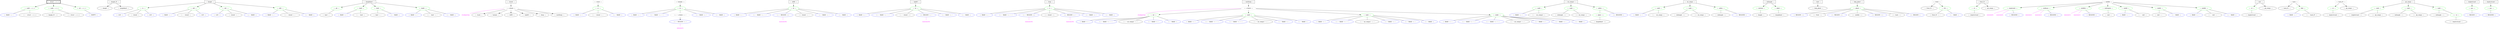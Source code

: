 digraph pknotsRG {
node_1 [ label=<<table border='0'><tr><td><font point-size='8' color='#555555'>t_0_i</font></td><td>struct</td><td><font point-size='8' color='#555555'>t_0_right_most</font></td></tr></table>>, color="black", shape="box", penwidth=3 ];
node_2 [ label=<<table border='0'><tr><td><font point-size='8' color='#555555'>t_0_i</font></td><td>sadd</td><td><font point-size='8' color='#555555'>t_0_right_most</font></td></tr></table>>, color="green" ];
node_3 [ label=<<table border='0'><tr><td><font point-size='8' color='#555555'>t_0_i</font></td><td>BASE</td><td><font point-size='8' color='#555555'>(t_0_i + 1)</font></td></tr></table>>, color="blue" ];
node_2 -> node_3 [ arrowhead=none ];
node_4 [ label=<<table border='0'><tr><td><font point-size='8' color='#555555'>(t_0_i + 1)</font></td><td>struct</td><td><font point-size='8' color='#555555'>t_0_right_most</font></td></tr></table>>, color="black" ];
node_2 -> node_4 [ arrowhead=none ];
node_1 -> node_2;
node_5 [ label=<<table border='0'><tr><td><font point-size='8' color='#555555'>t_0_i</font></td><td>cadd</td><td><font point-size='8' color='#555555'>t_0_right_most</font></td></tr></table>>, color="green" ];
node_6 [ label=<<table border='0'><tr><td><font point-size='8' color='#555555'>t_0_i</font></td><td>dangle_Pr</td><td><font point-size='8' color='#555555'>t_0_k_0</font></td></tr></table>>, color="black" ];
node_5 -> node_6 [ arrowhead=none ];
node_7 [ label=<<table border='0'><tr><td><font point-size='8' color='#555555'>t_0_k_0</font></td><td>struct</td><td><font point-size='8' color='#555555'>t_0_right_most</font></td></tr></table>>, color="black" ];
node_5 -> node_7 [ arrowhead=none ];
node_1 -> node_5;
node_8 [ label=<<table border='0'><tr><td><font point-size='8' color='#555555'>t_0_i</font></td><td>nil</td><td><font point-size='8' color='#555555'>t_0_right_most</font></td></tr></table>>, color="green" ];
node_9 [ label=<<table border='0'><tr><td><font point-size='8' color='#555555'>t_0_i</font></td><td>EMPTY</td><td><font point-size='8' color='#555555'>t_0_i</font></td></tr></table>>, color="blue" ];
node_8 -> node_9 [ arrowhead=none ];
node_1 -> node_8;
node_10 [ label=<<table border='0'><tr><td><font point-size='8' color='#555555'>t_0_i</font></td><td>dangle_Pr</td><td><font point-size='8' color='#555555'>t_0_j</font></td></tr></table>>, color="black", shape="box" ];
node_11 [ label=<<table border='0'><tr><td><font point-size='8' color='#555555'>t_0_i</font></td><td>dangle</td><td><font point-size='8' color='#555555'>t_0_j</font></td></tr></table>>, color="black" ];
node_10 -> node_11;
node_12 [ label=<<table border='0'><tr><td><font point-size='8' color='#555555'>t_0_i</font></td><td>dangleknot</td><td><font point-size='8' color='#555555'>t_0_j</font></td></tr></table>>, color="black" ];
node_10 -> node_12;
node_13 [ label=<<table border='0'><tr><td><font point-size='8' color='#555555'>t_0_i</font></td><td>dangle</td><td><font point-size='8' color='#555555'>t_0_j</font></td></tr></table>>, color="black", shape="box" ];
node_14 [ label=<<table border='0'><tr><td><font point-size='8' color='#555555'>t_0_i</font></td><td>is</td><td><font point-size='8' color='#555555'>t_0_j</font></td></tr></table>>, color="green" ];
node_15 [ label=<<table border='0'><tr><td><font point-size='8' color='#555555'>t_0_i</font></td><td>LOC</td><td><font point-size='8' color='#555555'>t_0_i</font></td></tr></table>>, color="blue" ];
node_14 -> node_15 [ arrowhead=none ];
node_16 [ label=<<table border='0'><tr><td><font point-size='8' color='#555555'>t_0_i</font></td><td>closed</td><td><font point-size='8' color='#555555'>t_0_j</font></td></tr></table>>, color="black" ];
node_14 -> node_16 [ arrowhead=none ];
node_17 [ label=<<table border='0'><tr><td><font point-size='8' color='#555555'>t_0_j</font></td><td>LOC</td><td><font point-size='8' color='#555555'>t_0_j</font></td></tr></table>>, color="blue" ];
node_14 -> node_17 [ arrowhead=none ];
node_13 -> node_14;
node_18 [ label=<<table border='0'><tr><td><font point-size='8' color='#555555'>t_0_i</font></td><td>edl</td><td><font point-size='8' color='#555555'>t_0_j</font></td></tr></table>>, color="green" ];
node_19 [ label=<<table border='0'><tr><td><font point-size='8' color='#555555'>t_0_i</font></td><td>BASE</td><td><font point-size='8' color='#555555'>(t_0_i + 1)</font></td></tr></table>>, color="blue" ];
node_18 -> node_19 [ arrowhead=none ];
node_20 [ label=<<table border='0'><tr><td><font point-size='8' color='#555555'>(t_0_i + 1)</font></td><td>closed</td><td><font point-size='8' color='#555555'>t_0_j</font></td></tr></table>>, color="black" ];
node_18 -> node_20 [ arrowhead=none ];
node_21 [ label=<<table border='0'><tr><td><font point-size='8' color='#555555'>t_0_j</font></td><td>LOC</td><td><font point-size='8' color='#555555'>t_0_j</font></td></tr></table>>, color="blue" ];
node_18 -> node_21 [ arrowhead=none ];
node_13 -> node_18;
node_22 [ label=<<table border='0'><tr><td><font point-size='8' color='#555555'>t_0_i</font></td><td>edr</td><td><font point-size='8' color='#555555'>t_0_j</font></td></tr></table>>, color="green" ];
node_23 [ label=<<table border='0'><tr><td><font point-size='8' color='#555555'>t_0_i</font></td><td>LOC</td><td><font point-size='8' color='#555555'>t_0_i</font></td></tr></table>>, color="blue" ];
node_22 -> node_23 [ arrowhead=none ];
node_24 [ label=<<table border='0'><tr><td><font point-size='8' color='#555555'>t_0_i</font></td><td>closed</td><td><font point-size='8' color='#555555'>(t_0_j - 1)</font></td></tr></table>>, color="black" ];
node_22 -> node_24 [ arrowhead=none ];
node_25 [ label=<<table border='0'><tr><td><font point-size='8' color='#555555'>(t_0_j - 1)</font></td><td>BASE</td><td><font point-size='8' color='#555555'>t_0_j</font></td></tr></table>>, color="blue" ];
node_22 -> node_25 [ arrowhead=none ];
node_13 -> node_22;
node_26 [ label=<<table border='0'><tr><td><font point-size='8' color='#555555'>t_0_i</font></td><td>edlr</td><td><font point-size='8' color='#555555'>t_0_j</font></td></tr></table>>, color="green" ];
node_27 [ label=<<table border='0'><tr><td><font point-size='8' color='#555555'>t_0_i</font></td><td>BASE</td><td><font point-size='8' color='#555555'>(t_0_i + 1)</font></td></tr></table>>, color="blue" ];
node_26 -> node_27 [ arrowhead=none ];
node_28 [ label=<<table border='0'><tr><td><font point-size='8' color='#555555'>(t_0_i + 1)</font></td><td>closed</td><td><font point-size='8' color='#555555'>(t_0_j - 1)</font></td></tr></table>>, color="black" ];
node_26 -> node_28 [ arrowhead=none ];
node_29 [ label=<<table border='0'><tr><td><font point-size='8' color='#555555'>(t_0_j - 1)</font></td><td>BASE</td><td><font point-size='8' color='#555555'>t_0_j</font></td></tr></table>>, color="blue" ];
node_26 -> node_29 [ arrowhead=none ];
node_13 -> node_26;
node_30 [ label=<<table border='0'><tr><td><font point-size='8' color='#555555'>t_0_i</font></td><td>dangleknot</td><td><font point-size='8' color='#555555'>t_0_j</font></td></tr></table>>, color="black", shape="box" ];
node_31 [ label=<<table border='0'><tr><td><font point-size='8' color='#555555'>t_0_i</font></td><td>pk</td><td><font point-size='8' color='#555555'>t_0_j</font></td></tr></table>>, color="green" ];
node_32 [ label=<<table border='0'><tr><td><font point-size='8' color='#555555'>t_0_i</font></td><td>knot</td><td><font point-size='8' color='#555555'>t_0_j</font></td></tr></table>>, color="black" ];
node_31 -> node_32 [ arrowhead=none ];
node_30 -> node_31;
node_33 [ label=<<table border='0'><tr><td><font point-size='8' color='#555555'>t_0_i</font></td><td>kndl</td><td><font point-size='8' color='#555555'>t_0_j</font></td></tr></table>>, color="green" ];
node_34 [ label=<<table border='0'><tr><td><font point-size='8' color='#555555'>t_0_i</font></td><td>BASE</td><td><font point-size='8' color='#555555'>(t_0_i + 1)</font></td></tr></table>>, color="blue" ];
node_33 -> node_34 [ arrowhead=none ];
node_35 [ label=<<table border='0'><tr><td><font point-size='8' color='#555555'>(t_0_i + 1)</font></td><td>knot</td><td><font point-size='8' color='#555555'>t_0_j</font></td></tr></table>>, color="black" ];
node_33 -> node_35 [ arrowhead=none ];
node_30 -> node_33;
node_36 [ label=<<table border='0'><tr><td><font point-size='8' color='#555555'>t_0_i</font></td><td>kndr</td><td><font point-size='8' color='#555555'>t_0_j</font></td></tr></table>>, color="green" ];
node_37 [ label=<<table border='0'><tr><td><font point-size='8' color='#555555'>t_0_i</font></td><td>knot</td><td><font point-size='8' color='#555555'>(t_0_j - 1)</font></td></tr></table>>, color="black" ];
node_36 -> node_37 [ arrowhead=none ];
node_38 [ label=<<table border='0'><tr><td><font point-size='8' color='#555555'>(t_0_j - 1)</font></td><td>BASE</td><td><font point-size='8' color='#555555'>t_0_j</font></td></tr></table>>, color="blue" ];
node_36 -> node_38 [ arrowhead=none ];
node_30 -> node_36;
node_39 [ label=<<table border='0'><tr><td><font point-size='8' color='#555555'>t_0_i</font></td><td>kndlr</td><td><font point-size='8' color='#555555'>t_0_j</font></td></tr></table>>, color="green" ];
node_40 [ label=<<table border='0'><tr><td><font point-size='8' color='#555555'>t_0_i</font></td><td>BASE</td><td><font point-size='8' color='#555555'>(t_0_i + 1)</font></td></tr></table>>, color="blue" ];
node_39 -> node_40 [ arrowhead=none ];
node_41 [ label=<<table border='0'><tr><td><font point-size='8' color='#555555'>(t_0_i + 1)</font></td><td>knot</td><td><font point-size='8' color='#555555'>(t_0_j - 1)</font></td></tr></table>>, color="black" ];
node_39 -> node_41 [ arrowhead=none ];
node_42 [ label=<<table border='0'><tr><td><font point-size='8' color='#555555'>(t_0_j - 1)</font></td><td>BASE</td><td><font point-size='8' color='#555555'>t_0_j</font></td></tr></table>>, color="blue" ];
node_39 -> node_42 [ arrowhead=none ];
node_30 -> node_39;
node_43 [ label=<<table border='0'><tr><td><font point-size='8' color='#555555'>t_0_i</font></td><td>closed</td><td><font point-size='8' color='#555555'>t_0_j</font></td></tr></table>>, color="black", shape="box" ];
node_44 [ label=<<table border='0'><tr><td><font point-size='8' color='#555555'>t_0_i</font></td><td>a block</td><td><font point-size='8' color='#555555'>t_0_j</font></td></tr></table>>, color="gray" ];
node_45 [ label="stackpairing" , fontcolor="magenta" , shape=none ];
node_44 -> node_45 [ arrowhead=none, color="magenta" ];
node_46 [ label=<<table border='0'><tr><td><font point-size='8' color='#555555'>t_0_i</font></td><td>stack</td><td><font point-size='8' color='#555555'>t_0_j</font></td></tr></table>>, color="black" ];
node_44 -> node_46 [ ];
node_47 [ label=<<table border='0'><tr><td><font point-size='8' color='#555555'>t_0_i</font></td><td>hairpin</td><td><font point-size='8' color='#555555'>t_0_j</font></td></tr></table>>, color="black" ];
node_44 -> node_47 [ ];
node_48 [ label=<<table border='0'><tr><td><font point-size='8' color='#555555'>t_0_i</font></td><td>leftB</td><td><font point-size='8' color='#555555'>t_0_j</font></td></tr></table>>, color="black" ];
node_44 -> node_48 [ ];
node_49 [ label=<<table border='0'><tr><td><font point-size='8' color='#555555'>t_0_i</font></td><td>rightB</td><td><font point-size='8' color='#555555'>t_0_j</font></td></tr></table>>, color="black" ];
node_44 -> node_49 [ ];
node_50 [ label=<<table border='0'><tr><td><font point-size='8' color='#555555'>t_0_i</font></td><td>iloop</td><td><font point-size='8' color='#555555'>t_0_j</font></td></tr></table>>, color="black" ];
node_44 -> node_50 [ ];
node_51 [ label=<<table border='0'><tr><td><font point-size='8' color='#555555'>t_0_i</font></td><td>multiloop</td><td><font point-size='8' color='#555555'>t_0_j</font></td></tr></table>>, color="black" ];
node_44 -> node_51 [ ];
node_43 -> node_44;
node_52 [ label=<<table border='0'><tr><td><font point-size='8' color='#555555'>t_0_i</font></td><td>stack</td><td><font point-size='8' color='#555555'>t_0_j</font></td></tr></table>>, color="black", shape="box", style="dotted" ];
node_53 [ label=<<table border='0'><tr><td><font point-size='8' color='#555555'>t_0_i</font></td><td>sr</td><td><font point-size='8' color='#555555'>t_0_j</font></td></tr></table>>, color="green" ];
node_54 [ label=<<table border='0'><tr><td><font point-size='8' color='#555555'>t_0_i</font></td><td>BASE</td><td><font point-size='8' color='#555555'>(t_0_i + 1)</font></td></tr></table>>, color="blue" ];
node_53 -> node_54 [ arrowhead=none ];
node_55 [ label=<<table border='0'><tr><td><font point-size='8' color='#555555'>(t_0_i + 1)</font></td><td>closed</td><td><font point-size='8' color='#555555'>(t_0_j - 1)</font></td></tr></table>>, color="black" ];
node_53 -> node_55 [ arrowhead=none ];
node_56 [ label=<<table border='0'><tr><td><font point-size='8' color='#555555'>(t_0_j - 1)</font></td><td>BASE</td><td><font point-size='8' color='#555555'>t_0_j</font></td></tr></table>>, color="blue" ];
node_53 -> node_56 [ arrowhead=none ];
node_52 -> node_53;
node_57 [ label=<<table border='0'><tr><td><font point-size='8' color='#555555'>t_0_i</font></td><td>hairpin</td><td><font point-size='8' color='#555555'>t_0_j</font></td></tr></table>>, color="black", shape="box", style="dotted" ];
node_58 [ label=<<table border='0'><tr><td><font point-size='8' color='#555555'>t_0_i</font></td><td>hl</td><td><font point-size='8' color='#555555'>t_0_j</font></td></tr></table>>, color="green" ];
node_59 [ label=<<table border='0'><tr><td><font point-size='8' color='#555555'>t_0_i</font></td><td>BASE</td><td><font point-size='8' color='#555555'>(t_0_i + 1)</font></td></tr></table>>, color="blue" ];
node_58 -> node_59 [ arrowhead=none ];
node_60 [ label=<<table border='0'><tr><td><font point-size='8' color='#555555'>(t_0_i + 1)</font></td><td>BASE</td><td><font point-size='8' color='#555555'>((t_0_i + 1) + 1)</font></td></tr></table>>, color="blue" ];
node_58 -> node_60 [ arrowhead=none ];
node_61 [ label=<<table border='0'><tr><td><font point-size='8' color='#555555'>(t_0_i + 2)</font></td><td>a block</td><td><font point-size='8' color='#555555'>(t_0_j - 2)</font></td></tr></table>>, color="gray" ];
node_62 [ label=<<table border='0'><tr><td><font point-size='8' color='#555555'>(t_0_i + 2)</font></td><td>REGION</td><td><font point-size='8' color='#555555'>(t_0_j - 2)</font></td></tr></table>>, color="blue" ];
node_63 [ label="minsize(3)" , fontcolor="magenta" , shape=none ];
node_62 -> node_63 [ arrowhead=none, color="magenta" ];
node_61 -> node_62 [ ];
node_58 -> node_61 [ arrowhead=none ];
node_64 [ label=<<table border='0'><tr><td><font point-size='8' color='#555555'>(t_0_j - 2)</font></td><td>BASE</td><td><font point-size='8' color='#555555'>(t_0_j - 1)</font></td></tr></table>>, color="blue" ];
node_58 -> node_64 [ arrowhead=none ];
node_65 [ label=<<table border='0'><tr><td><font point-size='8' color='#555555'>(t_0_j - 1)</font></td><td>BASE</td><td><font point-size='8' color='#555555'>t_0_j</font></td></tr></table>>, color="blue" ];
node_58 -> node_65 [ arrowhead=none ];
node_57 -> node_58;
node_66 [ label=<<table border='0'><tr><td><font point-size='8' color='#555555'>t_0_i</font></td><td>leftB</td><td><font point-size='8' color='#555555'>t_0_j</font></td></tr></table>>, color="black", shape="box" ];
node_67 [ label=<<table border='0'><tr><td><font point-size='8' color='#555555'>t_0_i</font></td><td>bl</td><td><font point-size='8' color='#555555'>t_0_j</font></td></tr></table>>, color="green" ];
node_68 [ label=<<table border='0'><tr><td><font point-size='8' color='#555555'>t_0_i</font></td><td>BASE</td><td><font point-size='8' color='#555555'>(t_0_i + 1)</font></td></tr></table>>, color="blue" ];
node_67 -> node_68 [ arrowhead=none ];
node_69 [ label=<<table border='0'><tr><td><font point-size='8' color='#555555'>(t_0_i + 1)</font></td><td>BASE</td><td><font point-size='8' color='#555555'>((t_0_i + 1) + 1)</font></td></tr></table>>, color="blue" ];
node_67 -> node_69 [ arrowhead=none ];
node_70 [ label=<<table border='0'><tr><td><font point-size='8' color='#555555'>(t_0_i + 2)</font></td><td>REGION</td><td><font point-size='8' color='#555555'>t_0_k_0</font></td></tr></table>>, color="blue" ];
node_71 [ label="maxsize(30)" , fontcolor="magenta" , shape=none ];
node_70 -> node_71 [ arrowhead=none, color="magenta" ];
node_67 -> node_70 [ arrowhead=none ];
node_72 [ label=<<table border='0'><tr><td><font point-size='8' color='#555555'>t_0_k_0</font></td><td>closed</td><td><font point-size='8' color='#555555'>(t_0_j - 2)</font></td></tr></table>>, color="black" ];
node_67 -> node_72 [ arrowhead=none ];
node_73 [ label=<<table border='0'><tr><td><font point-size='8' color='#555555'>(t_0_j - 2)</font></td><td>BASE</td><td><font point-size='8' color='#555555'>(t_0_j - 1)</font></td></tr></table>>, color="blue" ];
node_67 -> node_73 [ arrowhead=none ];
node_74 [ label=<<table border='0'><tr><td><font point-size='8' color='#555555'>(t_0_j - 1)</font></td><td>BASE</td><td><font point-size='8' color='#555555'>t_0_j</font></td></tr></table>>, color="blue" ];
node_67 -> node_74 [ arrowhead=none ];
node_66 -> node_67;
node_75 [ label=<<table border='0'><tr><td><font point-size='8' color='#555555'>t_0_i</font></td><td>rightB</td><td><font point-size='8' color='#555555'>t_0_j</font></td></tr></table>>, color="black", shape="box" ];
node_76 [ label=<<table border='0'><tr><td><font point-size='8' color='#555555'>t_0_i</font></td><td>br</td><td><font point-size='8' color='#555555'>t_0_j</font></td></tr></table>>, color="green" ];
node_77 [ label=<<table border='0'><tr><td><font point-size='8' color='#555555'>t_0_i</font></td><td>BASE</td><td><font point-size='8' color='#555555'>(t_0_i + 1)</font></td></tr></table>>, color="blue" ];
node_76 -> node_77 [ arrowhead=none ];
node_78 [ label=<<table border='0'><tr><td><font point-size='8' color='#555555'>(t_0_i + 1)</font></td><td>BASE</td><td><font point-size='8' color='#555555'>((t_0_i + 1) + 1)</font></td></tr></table>>, color="blue" ];
node_76 -> node_78 [ arrowhead=none ];
node_79 [ label=<<table border='0'><tr><td><font point-size='8' color='#555555'>(t_0_i + 2)</font></td><td>closed</td><td><font point-size='8' color='#555555'>t_0_k_0</font></td></tr></table>>, color="black" ];
node_76 -> node_79 [ arrowhead=none ];
node_80 [ label=<<table border='0'><tr><td><font point-size='8' color='#555555'>t_0_k_0</font></td><td>REGION</td><td><font point-size='8' color='#555555'>(t_0_j - 2)</font></td></tr></table>>, color="blue" ];
node_81 [ label="maxsize(30)" , fontcolor="magenta" , shape=none ];
node_80 -> node_81 [ arrowhead=none, color="magenta" ];
node_76 -> node_80 [ arrowhead=none ];
node_82 [ label=<<table border='0'><tr><td><font point-size='8' color='#555555'>(t_0_j - 2)</font></td><td>BASE</td><td><font point-size='8' color='#555555'>(t_0_j - 1)</font></td></tr></table>>, color="blue" ];
node_76 -> node_82 [ arrowhead=none ];
node_83 [ label=<<table border='0'><tr><td><font point-size='8' color='#555555'>(t_0_j - 1)</font></td><td>BASE</td><td><font point-size='8' color='#555555'>t_0_j</font></td></tr></table>>, color="blue" ];
node_76 -> node_83 [ arrowhead=none ];
node_75 -> node_76;
node_84 [ label=<<table border='0'><tr><td><font point-size='8' color='#555555'>t_0_i</font></td><td>iloop</td><td><font point-size='8' color='#555555'>t_0_j</font></td></tr></table>>, color="black", shape="box" ];
node_85 [ label=<<table border='0'><tr><td><font point-size='8' color='#555555'>t_0_i</font></td><td>il</td><td><font point-size='8' color='#555555'>t_0_j</font></td></tr></table>>, color="green" ];
node_86 [ label=<<table border='0'><tr><td><font point-size='8' color='#555555'>t_0_i</font></td><td>BASE</td><td><font point-size='8' color='#555555'>(t_0_i + 1)</font></td></tr></table>>, color="blue" ];
node_85 -> node_86 [ arrowhead=none ];
node_87 [ label=<<table border='0'><tr><td><font point-size='8' color='#555555'>(t_0_i + 1)</font></td><td>BASE</td><td><font point-size='8' color='#555555'>((t_0_i + 1) + 1)</font></td></tr></table>>, color="blue" ];
node_85 -> node_87 [ arrowhead=none ];
node_88 [ label=<<table border='0'><tr><td><font point-size='8' color='#555555'>(t_0_i + 2)</font></td><td>REGION</td><td><font point-size='8' color='#555555'>t_0_k_0</font></td></tr></table>>, color="blue" ];
node_89 [ label="maxsize(30)" , fontcolor="magenta" , shape=none ];
node_88 -> node_89 [ arrowhead=none, color="magenta" ];
node_85 -> node_88 [ arrowhead=none ];
node_90 [ label=<<table border='0'><tr><td><font point-size='8' color='#555555'>t_0_k_0</font></td><td>closed</td><td><font point-size='8' color='#555555'>t_0_k_1</font></td></tr></table>>, color="black" ];
node_85 -> node_90 [ arrowhead=none ];
node_91 [ label=<<table border='0'><tr><td><font point-size='8' color='#555555'>t_0_k_1</font></td><td>REGION</td><td><font point-size='8' color='#555555'>(t_0_j - 2)</font></td></tr></table>>, color="blue" ];
node_92 [ label="maxsize(30)" , fontcolor="magenta" , shape=none ];
node_91 -> node_92 [ arrowhead=none, color="magenta" ];
node_85 -> node_91 [ arrowhead=none ];
node_93 [ label=<<table border='0'><tr><td><font point-size='8' color='#555555'>(t_0_j - 2)</font></td><td>BASE</td><td><font point-size='8' color='#555555'>(t_0_j - 1)</font></td></tr></table>>, color="blue" ];
node_85 -> node_93 [ arrowhead=none ];
node_94 [ label=<<table border='0'><tr><td><font point-size='8' color='#555555'>(t_0_j - 1)</font></td><td>BASE</td><td><font point-size='8' color='#555555'>t_0_j</font></td></tr></table>>, color="blue" ];
node_85 -> node_94 [ arrowhead=none ];
node_84 -> node_85;
node_95 [ label=<<table border='0'><tr><td><font point-size='8' color='#555555'>t_0_i</font></td><td>multiloop</td><td><font point-size='8' color='#555555'>t_0_j</font></td></tr></table>>, color="black", shape="box" ];
node_96 [ label=<<table border='0'><tr><td><font point-size='8' color='#555555'>t_0_i</font></td><td>a block</td><td><font point-size='8' color='#555555'>t_0_j</font></td></tr></table>>, color="gray" ];
node_97 [ label="stackpairing" , fontcolor="magenta" , shape=none ];
node_96 -> node_97 [ arrowhead=none, color="magenta" ];
node_98 [ label=<<table border='0'><tr><td><font point-size='8' color='#555555'>t_0_i</font></td><td>ml</td><td><font point-size='8' color='#555555'>t_0_j</font></td></tr></table>>, color="green" ];
node_99 [ label=<<table border='0'><tr><td><font point-size='8' color='#555555'>t_0_i</font></td><td>BASE</td><td><font point-size='8' color='#555555'>(t_0_i + 1)</font></td></tr></table>>, color="blue" ];
node_98 -> node_99 [ arrowhead=none ];
node_100 [ label=<<table border='0'><tr><td><font point-size='8' color='#555555'>(t_0_i + 1)</font></td><td>BASE</td><td><font point-size='8' color='#555555'>((t_0_i + 1) + 1)</font></td></tr></table>>, color="blue" ];
node_98 -> node_100 [ arrowhead=none ];
node_101 [ label=<<table border='0'><tr><td><font point-size='8' color='#555555'>(t_0_i + 2)</font></td><td>ml_comps1</td><td><font point-size='8' color='#555555'>(t_0_j - 2)</font></td></tr></table>>, color="black" ];
node_98 -> node_101 [ arrowhead=none ];
node_102 [ label=<<table border='0'><tr><td><font point-size='8' color='#555555'>(t_0_j - 2)</font></td><td>BASE</td><td><font point-size='8' color='#555555'>(t_0_j - 1)</font></td></tr></table>>, color="blue" ];
node_98 -> node_102 [ arrowhead=none ];
node_103 [ label=<<table border='0'><tr><td><font point-size='8' color='#555555'>(t_0_j - 1)</font></td><td>BASE</td><td><font point-size='8' color='#555555'>t_0_j</font></td></tr></table>>, color="blue" ];
node_98 -> node_103 [ arrowhead=none ];
node_96 -> node_98 [ ];
node_104 [ label=<<table border='0'><tr><td><font point-size='8' color='#555555'>t_0_i</font></td><td>mldl</td><td><font point-size='8' color='#555555'>t_0_j</font></td></tr></table>>, color="green" ];
node_105 [ label=<<table border='0'><tr><td><font point-size='8' color='#555555'>t_0_i</font></td><td>BASE</td><td><font point-size='8' color='#555555'>(t_0_i + 1)</font></td></tr></table>>, color="blue" ];
node_104 -> node_105 [ arrowhead=none ];
node_106 [ label=<<table border='0'><tr><td><font point-size='8' color='#555555'>(t_0_i + 1)</font></td><td>BASE</td><td><font point-size='8' color='#555555'>((t_0_i + 1) + 1)</font></td></tr></table>>, color="blue" ];
node_104 -> node_106 [ arrowhead=none ];
node_107 [ label=<<table border='0'><tr><td><font point-size='8' color='#555555'>(t_0_i + 2)</font></td><td>BASE</td><td><font point-size='8' color='#555555'>((t_0_i + 2) + 1)</font></td></tr></table>>, color="blue" ];
node_104 -> node_107 [ arrowhead=none ];
node_108 [ label=<<table border='0'><tr><td><font point-size='8' color='#555555'>(t_0_i + 3)</font></td><td>ml_comps1</td><td><font point-size='8' color='#555555'>(t_0_j - 2)</font></td></tr></table>>, color="black" ];
node_104 -> node_108 [ arrowhead=none ];
node_109 [ label=<<table border='0'><tr><td><font point-size='8' color='#555555'>(t_0_j - 2)</font></td><td>BASE</td><td><font point-size='8' color='#555555'>(t_0_j - 1)</font></td></tr></table>>, color="blue" ];
node_104 -> node_109 [ arrowhead=none ];
node_110 [ label=<<table border='0'><tr><td><font point-size='8' color='#555555'>(t_0_j - 1)</font></td><td>BASE</td><td><font point-size='8' color='#555555'>t_0_j</font></td></tr></table>>, color="blue" ];
node_104 -> node_110 [ arrowhead=none ];
node_96 -> node_104 [ ];
node_111 [ label=<<table border='0'><tr><td><font point-size='8' color='#555555'>t_0_i</font></td><td>mldr</td><td><font point-size='8' color='#555555'>t_0_j</font></td></tr></table>>, color="green" ];
node_112 [ label=<<table border='0'><tr><td><font point-size='8' color='#555555'>t_0_i</font></td><td>BASE</td><td><font point-size='8' color='#555555'>(t_0_i + 1)</font></td></tr></table>>, color="blue" ];
node_111 -> node_112 [ arrowhead=none ];
node_113 [ label=<<table border='0'><tr><td><font point-size='8' color='#555555'>(t_0_i + 1)</font></td><td>BASE</td><td><font point-size='8' color='#555555'>((t_0_i + 1) + 1)</font></td></tr></table>>, color="blue" ];
node_111 -> node_113 [ arrowhead=none ];
node_114 [ label=<<table border='0'><tr><td><font point-size='8' color='#555555'>(t_0_i + 2)</font></td><td>ml_comps1</td><td><font point-size='8' color='#555555'>(t_0_j - 3)</font></td></tr></table>>, color="black" ];
node_111 -> node_114 [ arrowhead=none ];
node_115 [ label=<<table border='0'><tr><td><font point-size='8' color='#555555'>(t_0_j - 3)</font></td><td>BASE</td><td><font point-size='8' color='#555555'>(t_0_j - 2)</font></td></tr></table>>, color="blue" ];
node_111 -> node_115 [ arrowhead=none ];
node_116 [ label=<<table border='0'><tr><td><font point-size='8' color='#555555'>(t_0_j - 2)</font></td><td>BASE</td><td><font point-size='8' color='#555555'>(t_0_j - 1)</font></td></tr></table>>, color="blue" ];
node_111 -> node_116 [ arrowhead=none ];
node_117 [ label=<<table border='0'><tr><td><font point-size='8' color='#555555'>(t_0_j - 1)</font></td><td>BASE</td><td><font point-size='8' color='#555555'>t_0_j</font></td></tr></table>>, color="blue" ];
node_111 -> node_117 [ arrowhead=none ];
node_96 -> node_111 [ ];
node_118 [ label=<<table border='0'><tr><td><font point-size='8' color='#555555'>t_0_i</font></td><td>mldlr</td><td><font point-size='8' color='#555555'>t_0_j</font></td></tr></table>>, color="green" ];
node_119 [ label=<<table border='0'><tr><td><font point-size='8' color='#555555'>t_0_i</font></td><td>BASE</td><td><font point-size='8' color='#555555'>(t_0_i + 1)</font></td></tr></table>>, color="blue" ];
node_118 -> node_119 [ arrowhead=none ];
node_120 [ label=<<table border='0'><tr><td><font point-size='8' color='#555555'>(t_0_i + 1)</font></td><td>BASE</td><td><font point-size='8' color='#555555'>((t_0_i + 1) + 1)</font></td></tr></table>>, color="blue" ];
node_118 -> node_120 [ arrowhead=none ];
node_121 [ label=<<table border='0'><tr><td><font point-size='8' color='#555555'>(t_0_i + 2)</font></td><td>BASE</td><td><font point-size='8' color='#555555'>((t_0_i + 2) + 1)</font></td></tr></table>>, color="blue" ];
node_118 -> node_121 [ arrowhead=none ];
node_122 [ label=<<table border='0'><tr><td><font point-size='8' color='#555555'>(t_0_i + 3)</font></td><td>ml_comps1</td><td><font point-size='8' color='#555555'>(t_0_j - 3)</font></td></tr></table>>, color="black" ];
node_118 -> node_122 [ arrowhead=none ];
node_123 [ label=<<table border='0'><tr><td><font point-size='8' color='#555555'>(t_0_j - 3)</font></td><td>BASE</td><td><font point-size='8' color='#555555'>(t_0_j - 2)</font></td></tr></table>>, color="blue" ];
node_118 -> node_123 [ arrowhead=none ];
node_124 [ label=<<table border='0'><tr><td><font point-size='8' color='#555555'>(t_0_j - 2)</font></td><td>BASE</td><td><font point-size='8' color='#555555'>(t_0_j - 1)</font></td></tr></table>>, color="blue" ];
node_118 -> node_124 [ arrowhead=none ];
node_125 [ label=<<table border='0'><tr><td><font point-size='8' color='#555555'>(t_0_j - 1)</font></td><td>BASE</td><td><font point-size='8' color='#555555'>t_0_j</font></td></tr></table>>, color="blue" ];
node_118 -> node_125 [ arrowhead=none ];
node_96 -> node_118 [ ];
node_95 -> node_96;
node_126 [ label=<<table border='0'><tr><td><font point-size='8' color='#555555'>t_0_i</font></td><td>ml_comps1</td><td><font point-size='8' color='#555555'>t_0_j</font></td></tr></table>>, color="black", shape="box" ];
node_127 [ label=<<table border='0'><tr><td><font point-size='8' color='#555555'>t_0_i</font></td><td>sadd</td><td><font point-size='8' color='#555555'>t_0_j</font></td></tr></table>>, color="green" ];
node_128 [ label=<<table border='0'><tr><td><font point-size='8' color='#555555'>t_0_i</font></td><td>BASE</td><td><font point-size='8' color='#555555'>(t_0_i + 1)</font></td></tr></table>>, color="blue" ];
node_127 -> node_128 [ arrowhead=none ];
node_129 [ label=<<table border='0'><tr><td><font point-size='8' color='#555555'>(t_0_i + 1)</font></td><td>ml_comps1</td><td><font point-size='8' color='#555555'>t_0_j</font></td></tr></table>>, color="black" ];
node_127 -> node_129 [ arrowhead=none ];
node_126 -> node_127;
node_130 [ label=<<table border='0'><tr><td><font point-size='8' color='#555555'>t_0_i</font></td><td>cadd</td><td><font point-size='8' color='#555555'>t_0_j</font></td></tr></table>>, color="green" ];
node_131 [ label=<<table border='0'><tr><td><font point-size='8' color='#555555'>t_0_i</font></td><td>mldangle</td><td><font point-size='8' color='#555555'>t_0_k_0</font></td></tr></table>>, color="black" ];
node_130 -> node_131 [ arrowhead=none ];
node_132 [ label=<<table border='0'><tr><td><font point-size='8' color='#555555'>t_0_k_0</font></td><td>ml_comps</td><td><font point-size='8' color='#555555'>t_0_j</font></td></tr></table>>, color="black" ];
node_130 -> node_132 [ arrowhead=none ];
node_126 -> node_130;
node_133 [ label=<<table border='0'><tr><td><font point-size='8' color='#555555'>t_0_i</font></td><td>addss</td><td><font point-size='8' color='#555555'>t_0_j</font></td></tr></table>>, color="green" ];
node_134 [ label=<<table border='0'><tr><td><font point-size='8' color='#555555'>t_0_i</font></td><td>pkml</td><td><font point-size='8' color='#555555'>t_0_k_1</font></td></tr></table>>, color="green" ];
node_135 [ label=<<table border='0'><tr><td><font point-size='8' color='#555555'>t_0_i</font></td><td>dangleknot</td><td><font point-size='8' color='#555555'>t_0_k_1</font></td></tr></table>>, color="black" ];
node_134 -> node_135 [ arrowhead=none ];
node_133 -> node_134 [ arrowhead=none ];
node_136 [ label=<<table border='0'><tr><td><font point-size='8' color='#555555'>t_0_k_1</font></td><td>REGION0</td><td><font point-size='8' color='#555555'>t_0_j</font></td></tr></table>>, color="blue" ];
node_133 -> node_136 [ arrowhead=none ];
node_126 -> node_133;
node_137 [ label=<<table border='0'><tr><td><font point-size='8' color='#555555'>t_0_i</font></td><td>ml_comps</td><td><font point-size='8' color='#555555'>t_0_j</font></td></tr></table>>, color="black", shape="box" ];
node_138 [ label=<<table border='0'><tr><td><font point-size='8' color='#555555'>t_0_i</font></td><td>sadd</td><td><font point-size='8' color='#555555'>t_0_j</font></td></tr></table>>, color="green" ];
node_139 [ label=<<table border='0'><tr><td><font point-size='8' color='#555555'>t_0_i</font></td><td>BASE</td><td><font point-size='8' color='#555555'>(t_0_i + 1)</font></td></tr></table>>, color="blue" ];
node_138 -> node_139 [ arrowhead=none ];
node_140 [ label=<<table border='0'><tr><td><font point-size='8' color='#555555'>(t_0_i + 1)</font></td><td>ml_comps</td><td><font point-size='8' color='#555555'>t_0_j</font></td></tr></table>>, color="black" ];
node_138 -> node_140 [ arrowhead=none ];
node_137 -> node_138;
node_141 [ label=<<table border='0'><tr><td><font point-size='8' color='#555555'>t_0_i</font></td><td>cadd</td><td><font point-size='8' color='#555555'>t_0_j</font></td></tr></table>>, color="green" ];
node_142 [ label=<<table border='0'><tr><td><font point-size='8' color='#555555'>t_0_i</font></td><td>mldangle</td><td><font point-size='8' color='#555555'>t_0_k_0</font></td></tr></table>>, color="black" ];
node_141 -> node_142 [ arrowhead=none ];
node_143 [ label=<<table border='0'><tr><td><font point-size='8' color='#555555'>t_0_k_0</font></td><td>ml_comps</td><td><font point-size='8' color='#555555'>t_0_j</font></td></tr></table>>, color="black" ];
node_141 -> node_143 [ arrowhead=none ];
node_137 -> node_141;
node_144 [ label=<<table border='0'><tr><td><font point-size='8' color='#555555'>t_0_i</font></td><td>addss</td><td><font point-size='8' color='#555555'>t_0_j</font></td></tr></table>>, color="green" ];
node_145 [ label=<<table border='0'><tr><td><font point-size='8' color='#555555'>t_0_i</font></td><td>mldangle</td><td><font point-size='8' color='#555555'>t_0_k_1</font></td></tr></table>>, color="black" ];
node_144 -> node_145 [ arrowhead=none ];
node_146 [ label=<<table border='0'><tr><td><font point-size='8' color='#555555'>t_0_k_1</font></td><td>REGION0</td><td><font point-size='8' color='#555555'>t_0_j</font></td></tr></table>>, color="blue" ];
node_144 -> node_146 [ arrowhead=none ];
node_137 -> node_144;
node_147 [ label=<<table border='0'><tr><td><font point-size='8' color='#555555'>t_0_i</font></td><td>mldangle</td><td><font point-size='8' color='#555555'>t_0_j</font></td></tr></table>>, color="black", shape="box" ];
node_148 [ label=<<table border='0'><tr><td><font point-size='8' color='#555555'>t_0_i</font></td><td>mlstem</td><td><font point-size='8' color='#555555'>t_0_j</font></td></tr></table>>, color="green" ];
node_149 [ label=<<table border='0'><tr><td><font point-size='8' color='#555555'>t_0_i</font></td><td>dangle</td><td><font point-size='8' color='#555555'>t_0_j</font></td></tr></table>>, color="black" ];
node_148 -> node_149 [ arrowhead=none ];
node_147 -> node_148;
node_150 [ label=<<table border='0'><tr><td><font point-size='8' color='#555555'>t_0_i</font></td><td>pkml</td><td><font point-size='8' color='#555555'>t_0_j</font></td></tr></table>>, color="green" ];
node_151 [ label=<<table border='0'><tr><td><font point-size='8' color='#555555'>t_0_i</font></td><td>dangleknot</td><td><font point-size='8' color='#555555'>t_0_j</font></td></tr></table>>, color="black" ];
node_150 -> node_151 [ arrowhead=none ];
node_147 -> node_150;
node_152 [ label=<<table border='0'><tr><td><font point-size='8' color='#555555'>t_0_i</font></td><td>knot</td><td><font point-size='8' color='#555555'>t_0_j</font></td></tr></table>>, color="black", shape="box" ];
node_153 [ label=<<table border='0'><tr><td><font point-size='8' color='#555555'>t_0_i</font></td><td>help_pknot</td><td><font point-size='8' color='#555555'>t_0_j</font></td></tr></table>>, color="black" ];
node_152 -> node_153;
node_154 [ label=<<table border='0'><tr><td><font point-size='8' color='#555555'>t_0_i</font></td><td>help_pknot</td><td><font point-size='8' color='#555555'>t_0_j</font></td></tr></table>>, color="black", shape="box" ];
node_155 [ label=<<table border='0'><tr><td><font point-size='8' color='#555555'>t_0_i</font></td><td>pknot</td><td><font point-size='8' color='#555555'>t_0_j</font></td></tr></table>>, color="green" ];
node_156 [ label=<<table border='0'><tr><td><font point-size='8' color='#555555'>t_0_i</font></td><td>REGION</td><td><font point-size='8' color='#555555'>t_0_k_0</font></td></tr></table>>, color="blue" ];
node_155 -> node_156 [ arrowhead=none ];
node_157 [ label=<<table border='0'><tr><td><font point-size='8' color='#555555'>t_0_k_0</font></td><td>front</td><td><font point-size='8' color='#555555'>t_0_k_1</font></td></tr></table>>, color="black" ];
node_155 -> node_157 [ arrowhead=none ];
node_158 [ label=<<table border='0'><tr><td><font point-size='8' color='#555555'>t_0_k_1</font></td><td>REGION</td><td><font point-size='8' color='#555555'>t_0_k_2</font></td></tr></table>>, color="blue" ];
node_155 -> node_158 [ arrowhead=none ];
node_159 [ label=<<table border='0'><tr><td><font point-size='8' color='#555555'>t_0_k_2</font></td><td>middle</td><td><font point-size='8' color='#555555'>t_0_k_3</font></td></tr></table>>, color="black" ];
node_155 -> node_159 [ arrowhead=none ];
node_160 [ label=<<table border='0'><tr><td><font point-size='8' color='#555555'>t_0_k_3</font></td><td>REGION</td><td><font point-size='8' color='#555555'>t_0_k_4</font></td></tr></table>>, color="blue" ];
node_155 -> node_160 [ arrowhead=none ];
node_161 [ label=<<table border='0'><tr><td><font point-size='8' color='#555555'>t_0_k_4</font></td><td>back</td><td><font point-size='8' color='#555555'>t_0_k_5</font></td></tr></table>>, color="black" ];
node_155 -> node_161 [ arrowhead=none ];
node_162 [ label=<<table border='0'><tr><td><font point-size='8' color='#555555'>t_0_k_5</font></td><td>REGION</td><td><font point-size='8' color='#555555'>t_0_j</font></td></tr></table>>, color="blue" ];
node_155 -> node_162 [ arrowhead=none ];
node_154 -> node_155;
node_163 [ label=<<table border='0'><tr><td><font point-size='8' color='#555555'>t_0_i</font></td><td>front</td><td><font point-size='8' color='#555555'>t_0_j</font></td></tr></table>>, color="black", shape="box", style="dotted" ];
node_164 [ label=<<table border='0'><tr><td><font point-size='8' color='#555555'>t_0_i</font></td><td>front_Pr</td><td><font point-size='8' color='#555555'>t_0_j</font></td></tr></table>>, color="black" ];
node_163 -> node_164;
node_165 [ label=<<table border='0'><tr><td><font point-size='8' color='#555555'>t_0_i</font></td><td>frd</td><td><font point-size='8' color='#555555'>t_0_j</font></td></tr></table>>, color="green" ];
node_166 [ label=<<table border='0'><tr><td><font point-size='8' color='#555555'>t_0_i</font></td><td>front_Pr</td><td><font point-size='8' color='#555555'>(t_0_j - 1)</font></td></tr></table>>, color="black" ];
node_165 -> node_166 [ arrowhead=none ];
node_167 [ label=<<table border='0'><tr><td><font point-size='8' color='#555555'>(t_0_j - 1)</font></td><td>BASE</td><td><font point-size='8' color='#555555'>t_0_j</font></td></tr></table>>, color="blue" ];
node_165 -> node_167 [ arrowhead=none ];
node_163 -> node_165;
node_168 [ label=<<table border='0'><tr><td><font point-size='8' color='#555555'>t_0_i</font></td><td>front_Pr</td><td><font point-size='8' color='#555555'>t_0_j</font></td></tr></table>>, color="black", shape="box" ];
node_169 [ label=<<table border='0'><tr><td><font point-size='8' color='#555555'>t_0_i</font></td><td>ul</td><td><font point-size='8' color='#555555'>t_0_j</font></td></tr></table>>, color="green" ];
node_170 [ label=<<table border='0'><tr><td><font point-size='8' color='#555555'>t_0_i</font></td><td>emptystrand</td><td><font point-size='8' color='#555555'>t_0_j</font></td></tr></table>>, color="black" ];
node_169 -> node_170 [ arrowhead=none ];
node_168 -> node_169;
node_171 [ label=<<table border='0'><tr><td><font point-size='8' color='#555555'>t_0_i</font></td><td>pk_comps</td><td><font point-size='8' color='#555555'>t_0_j</font></td></tr></table>>, color="black" ];
node_168 -> node_171;
node_172 [ label=<<table border='0'><tr><td><font point-size='8' color='#555555'>t_0_i</font></td><td>middle</td><td><font point-size='8' color='#555555'>t_0_j</font></td></tr></table>>, color="black", shape="box", style="dotted" ];
node_173 [ label=<<table border='0'><tr><td><font point-size='8' color='#555555'>t_0_i</font></td><td>emptymid</td><td><font point-size='8' color='#555555'>t_0_j</font></td></tr></table>>, color="green" ];
node_174 [ label="minsize(0)" , fontcolor="magenta" , shape=none ];
node_173 -> node_174 [ arrowhead=none, color="magenta" ];
node_175 [ label="maxsize(0)" , fontcolor="magenta" , shape=none ];
node_173 -> node_175 [ arrowhead=none, color="magenta" ];
node_176 [ label=<<table border='0'><tr><td><font point-size='8' color='#555555'>t_0_i</font></td><td>REGION0</td><td><font point-size='8' color='#555555'>t_0_i</font></td></tr></table>>, color="blue" ];
node_173 -> node_176 [ arrowhead=none ];
node_172 -> node_173;
node_177 [ label=<<table border='0'><tr><td><font point-size='8' color='#555555'>t_0_i</font></td><td>midbase</td><td><font point-size='8' color='#555555'>t_0_j</font></td></tr></table>>, color="green" ];
node_178 [ label="minsize(1)" , fontcolor="magenta" , shape=none ];
node_177 -> node_178 [ arrowhead=none, color="magenta" ];
node_179 [ label="maxsize(1)" , fontcolor="magenta" , shape=none ];
node_177 -> node_179 [ arrowhead=none, color="magenta" ];
node_180 [ label=<<table border='0'><tr><td><font point-size='8' color='#555555'>t_0_i</font></td><td>REGION0</td><td><font point-size='8' color='#555555'>t_0_j</font></td></tr></table>>, color="blue" ];
node_177 -> node_180 [ arrowhead=none ];
node_172 -> node_177;
node_181 [ label=<<table border='0'><tr><td><font point-size='8' color='#555555'>t_0_i</font></td><td>middlro</td><td><font point-size='8' color='#555555'>t_0_j</font></td></tr></table>>, color="green" ];
node_182 [ label="minsize(2)" , fontcolor="magenta" , shape=none ];
node_181 -> node_182 [ arrowhead=none, color="magenta" ];
node_183 [ label="maxsize(2)" , fontcolor="magenta" , shape=none ];
node_181 -> node_183 [ arrowhead=none, color="magenta" ];
node_184 [ label=<<table border='0'><tr><td><font point-size='8' color='#555555'>t_0_i</font></td><td>REGION0</td><td><font point-size='8' color='#555555'>t_0_j</font></td></tr></table>>, color="blue" ];
node_181 -> node_184 [ arrowhead=none ];
node_172 -> node_181;
node_185 [ label=<<table border='0'><tr><td><font point-size='8' color='#555555'>t_0_i</font></td><td>midregion</td><td><font point-size='8' color='#555555'>t_0_j</font></td></tr></table>>, color="green" ];
node_186 [ label=<<table border='0'><tr><td><font point-size='8' color='#555555'>t_0_i</font></td><td>mid</td><td><font point-size='8' color='#555555'>t_0_j</font></td></tr></table>>, color="black" ];
node_185 -> node_186 [ arrowhead=none ];
node_172 -> node_185;
node_187 [ label=<<table border='0'><tr><td><font point-size='8' color='#555555'>t_0_i</font></td><td>middl</td><td><font point-size='8' color='#555555'>t_0_j</font></td></tr></table>>, color="green" ];
node_188 [ label=<<table border='0'><tr><td><font point-size='8' color='#555555'>t_0_i</font></td><td>BASE</td><td><font point-size='8' color='#555555'>(t_0_i + 1)</font></td></tr></table>>, color="blue" ];
node_187 -> node_188 [ arrowhead=none ];
node_189 [ label=<<table border='0'><tr><td><font point-size='8' color='#555555'>(t_0_i + 1)</font></td><td>mid</td><td><font point-size='8' color='#555555'>t_0_j</font></td></tr></table>>, color="black" ];
node_187 -> node_189 [ arrowhead=none ];
node_172 -> node_187;
node_190 [ label=<<table border='0'><tr><td><font point-size='8' color='#555555'>t_0_i</font></td><td>middr</td><td><font point-size='8' color='#555555'>t_0_j</font></td></tr></table>>, color="green" ];
node_191 [ label=<<table border='0'><tr><td><font point-size='8' color='#555555'>t_0_i</font></td><td>mid</td><td><font point-size='8' color='#555555'>(t_0_j - 1)</font></td></tr></table>>, color="black" ];
node_190 -> node_191 [ arrowhead=none ];
node_192 [ label=<<table border='0'><tr><td><font point-size='8' color='#555555'>(t_0_j - 1)</font></td><td>BASE</td><td><font point-size='8' color='#555555'>t_0_j</font></td></tr></table>>, color="blue" ];
node_190 -> node_192 [ arrowhead=none ];
node_172 -> node_190;
node_193 [ label=<<table border='0'><tr><td><font point-size='8' color='#555555'>t_0_i</font></td><td>middlr</td><td><font point-size='8' color='#555555'>t_0_j</font></td></tr></table>>, color="green" ];
node_194 [ label=<<table border='0'><tr><td><font point-size='8' color='#555555'>t_0_i</font></td><td>BASE</td><td><font point-size='8' color='#555555'>(t_0_i + 1)</font></td></tr></table>>, color="blue" ];
node_193 -> node_194 [ arrowhead=none ];
node_195 [ label=<<table border='0'><tr><td><font point-size='8' color='#555555'>(t_0_i + 1)</font></td><td>mid</td><td><font point-size='8' color='#555555'>(t_0_j - 1)</font></td></tr></table>>, color="black" ];
node_193 -> node_195 [ arrowhead=none ];
node_196 [ label=<<table border='0'><tr><td><font point-size='8' color='#555555'>(t_0_j - 1)</font></td><td>BASE</td><td><font point-size='8' color='#555555'>t_0_j</font></td></tr></table>>, color="blue" ];
node_193 -> node_196 [ arrowhead=none ];
node_172 -> node_193;
node_197 [ label=<<table border='0'><tr><td><font point-size='8' color='#555555'>t_0_i</font></td><td>mid</td><td><font point-size='8' color='#555555'>t_0_j</font></td></tr></table>>, color="black", shape="box" ];
node_198 [ label=<<table border='0'><tr><td><font point-size='8' color='#555555'>t_0_i</font></td><td>ul</td><td><font point-size='8' color='#555555'>t_0_j</font></td></tr></table>>, color="green" ];
node_199 [ label=<<table border='0'><tr><td><font point-size='8' color='#555555'>t_0_i</font></td><td>singlestrand</td><td><font point-size='8' color='#555555'>t_0_j</font></td></tr></table>>, color="black" ];
node_198 -> node_199 [ arrowhead=none ];
node_197 -> node_198;
node_200 [ label=<<table border='0'><tr><td><font point-size='8' color='#555555'>t_0_i</font></td><td>pk_comps</td><td><font point-size='8' color='#555555'>t_0_j</font></td></tr></table>>, color="black" ];
node_197 -> node_200;
node_201 [ label=<<table border='0'><tr><td><font point-size='8' color='#555555'>t_0_i</font></td><td>back</td><td><font point-size='8' color='#555555'>t_0_j</font></td></tr></table>>, color="black", shape="box", style="dotted" ];
node_202 [ label=<<table border='0'><tr><td><font point-size='8' color='#555555'>t_0_i</font></td><td>back_Pr</td><td><font point-size='8' color='#555555'>t_0_j</font></td></tr></table>>, color="black" ];
node_201 -> node_202;
node_203 [ label=<<table border='0'><tr><td><font point-size='8' color='#555555'>t_0_i</font></td><td>bkd</td><td><font point-size='8' color='#555555'>t_0_j</font></td></tr></table>>, color="green" ];
node_204 [ label=<<table border='0'><tr><td><font point-size='8' color='#555555'>t_0_i</font></td><td>BASE</td><td><font point-size='8' color='#555555'>(t_0_i + 1)</font></td></tr></table>>, color="blue" ];
node_203 -> node_204 [ arrowhead=none ];
node_205 [ label=<<table border='0'><tr><td><font point-size='8' color='#555555'>(t_0_i + 1)</font></td><td>back_Pr</td><td><font point-size='8' color='#555555'>t_0_j</font></td></tr></table>>, color="black" ];
node_203 -> node_205 [ arrowhead=none ];
node_201 -> node_203;
node_206 [ label=<<table border='0'><tr><td><font point-size='8' color='#555555'>t_0_i</font></td><td>back_Pr</td><td><font point-size='8' color='#555555'>t_0_j</font></td></tr></table>>, color="black", shape="box", style="dotted" ];
node_207 [ label=<<table border='0'><tr><td><font point-size='8' color='#555555'>t_0_i</font></td><td>ul</td><td><font point-size='8' color='#555555'>t_0_j</font></td></tr></table>>, color="green" ];
node_208 [ label=<<table border='0'><tr><td><font point-size='8' color='#555555'>t_0_i</font></td><td>emptystrand</td><td><font point-size='8' color='#555555'>t_0_j</font></td></tr></table>>, color="black" ];
node_207 -> node_208 [ arrowhead=none ];
node_206 -> node_207;
node_209 [ label=<<table border='0'><tr><td><font point-size='8' color='#555555'>t_0_i</font></td><td>pk_comps</td><td><font point-size='8' color='#555555'>t_0_j</font></td></tr></table>>, color="black" ];
node_206 -> node_209;
node_210 [ label=<<table border='0'><tr><td><font point-size='8' color='#555555'>t_0_i</font></td><td>pk_comps</td><td><font point-size='8' color='#555555'>t_0_j</font></td></tr></table>>, color="black", shape="box" ];
node_211 [ label=<<table border='0'><tr><td><font point-size='8' color='#555555'>t_0_i</font></td><td>cadd</td><td><font point-size='8' color='#555555'>t_0_j</font></td></tr></table>>, color="green" ];
node_212 [ label=<<table border='0'><tr><td><font point-size='8' color='#555555'>t_0_i</font></td><td>singlestrand</td><td><font point-size='8' color='#555555'>t_0_k_0</font></td></tr></table>>, color="black" ];
node_211 -> node_212 [ arrowhead=none ];
node_213 [ label=<<table border='0'><tr><td><font point-size='8' color='#555555'>t_0_k_0</font></td><td>pk_comps</td><td><font point-size='8' color='#555555'>t_0_j</font></td></tr></table>>, color="black" ];
node_211 -> node_213 [ arrowhead=none ];
node_210 -> node_211;
node_214 [ label=<<table border='0'><tr><td><font point-size='8' color='#555555'>t_0_i</font></td><td>cadd</td><td><font point-size='8' color='#555555'>t_0_j</font></td></tr></table>>, color="green" ];
node_215 [ label=<<table border='0'><tr><td><font point-size='8' color='#555555'>t_0_i</font></td><td>mldangle</td><td><font point-size='8' color='#555555'>t_0_k_1</font></td></tr></table>>, color="black" ];
node_214 -> node_215 [ arrowhead=none ];
node_216 [ label=<<table border='0'><tr><td><font point-size='8' color='#555555'>t_0_k_1</font></td><td>pk_comps</td><td><font point-size='8' color='#555555'>t_0_j</font></td></tr></table>>, color="black" ];
node_214 -> node_216 [ arrowhead=none ];
node_210 -> node_214;
node_217 [ label=<<table border='0'><tr><td><font point-size='8' color='#555555'>t_0_i</font></td><td>cadd</td><td><font point-size='8' color='#555555'>t_0_j</font></td></tr></table>>, color="green" ];
node_218 [ label=<<table border='0'><tr><td><font point-size='8' color='#555555'>t_0_i</font></td><td>mldangle</td><td><font point-size='8' color='#555555'>t_0_k_2</font></td></tr></table>>, color="black" ];
node_217 -> node_218 [ arrowhead=none ];
node_219 [ label=<<table border='0'><tr><td><font point-size='8' color='#555555'>t_0_k_2</font></td><td>ul</td><td><font point-size='8' color='#555555'>t_0_j</font></td></tr></table>>, color="green" ];
node_220 [ label=<<table border='0'><tr><td><font point-size='8' color='#555555'>t_0_k_2</font></td><td>emptystrand</td><td><font point-size='8' color='#555555'>t_0_j</font></td></tr></table>>, color="black" ];
node_219 -> node_220 [ arrowhead=none ];
node_217 -> node_219 [ arrowhead=none ];
node_210 -> node_217;
node_221 [ label=<<table border='0'><tr><td><font point-size='8' color='#555555'>t_0_i</font></td><td>singlestrand</td><td><font point-size='8' color='#555555'>t_0_j</font></td></tr></table>>, color="black", shape="box" ];
node_222 [ label=<<table border='0'><tr><td><font point-size='8' color='#555555'>t_0_i</font></td><td>pss</td><td><font point-size='8' color='#555555'>t_0_j</font></td></tr></table>>, color="green" ];
node_223 [ label=<<table border='0'><tr><td><font point-size='8' color='#555555'>t_0_i</font></td><td>REGION</td><td><font point-size='8' color='#555555'>t_0_j</font></td></tr></table>>, color="blue" ];
node_222 -> node_223 [ arrowhead=none ];
node_221 -> node_222;
node_224 [ label=<<table border='0'><tr><td><font point-size='8' color='#555555'>t_0_i</font></td><td>emptystrand</td><td><font point-size='8' color='#555555'>t_0_j</font></td></tr></table>>, color="black", shape="box" ];
node_225 [ label=<<table border='0'><tr><td><font point-size='8' color='#555555'>t_0_i</font></td><td>pss</td><td><font point-size='8' color='#555555'>t_0_j</font></td></tr></table>>, color="green" ];
node_226 [ label=<<table border='0'><tr><td><font point-size='8' color='#555555'>t_0_i</font></td><td>REGION0</td><td><font point-size='8' color='#555555'>t_0_j</font></td></tr></table>>, color="blue" ];
node_225 -> node_226 [ arrowhead=none ];
node_224 -> node_225;
}
